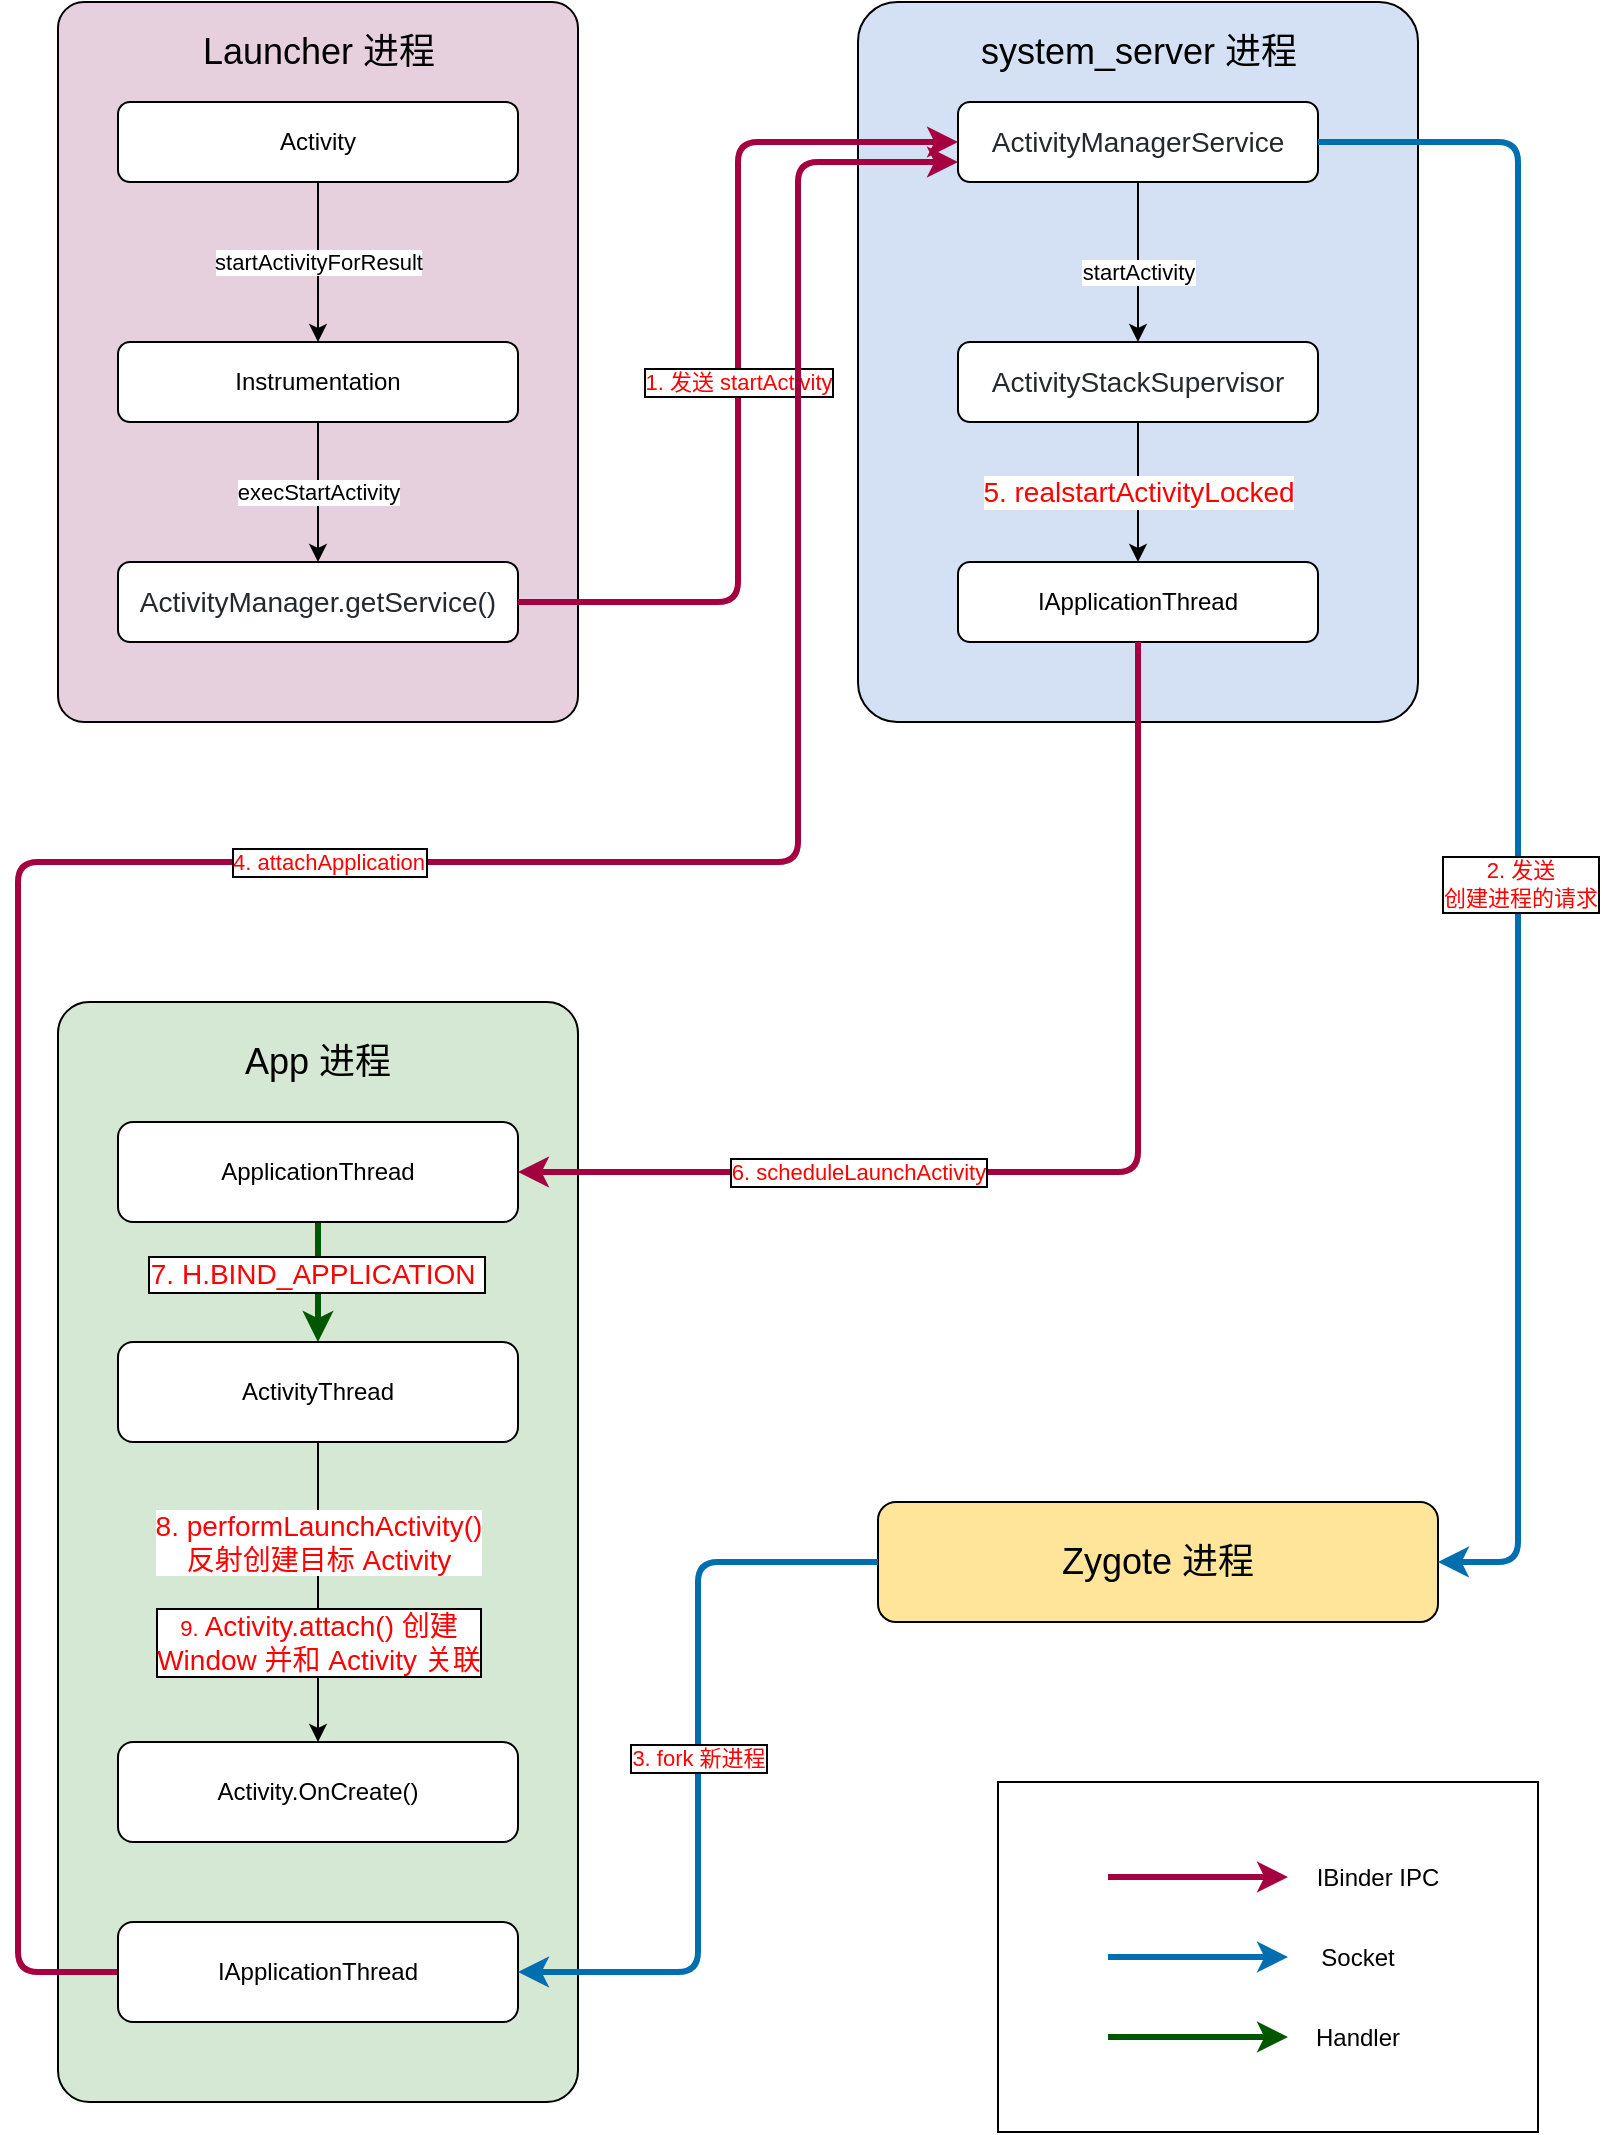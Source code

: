<mxfile version="14.4.3" type="github"><diagram id="WTPLXDa7ydIqSZCXGqnX" name="Page-1"><mxGraphModel dx="1159" dy="796" grid="1" gridSize="10" guides="1" tooltips="1" connect="1" arrows="1" fold="1" page="1" pageScale="1" pageWidth="827" pageHeight="1169" math="0" shadow="0"><root><mxCell id="0"/><mxCell id="1" parent="0"/><mxCell id="xnPB4vikbU-PJBRAjYCm-58" value="" style="rounded=0;whiteSpace=wrap;html=1;shadow=0;fillColor=#FFFFFF;" vertex="1" parent="1"><mxGeometry x="520" y="970" width="270" height="175" as="geometry"/></mxCell><mxCell id="xnPB4vikbU-PJBRAjYCm-2" value="" style="rounded=1;whiteSpace=wrap;html=1;fillColor=#E6D0DE;arcSize=5;" vertex="1" parent="1"><mxGeometry x="50" y="80" width="260" height="360" as="geometry"/></mxCell><mxCell id="xnPB4vikbU-PJBRAjYCm-7" value="startActivityForResult" style="edgeStyle=orthogonalEdgeStyle;rounded=0;orthogonalLoop=1;jettySize=auto;html=1;exitX=0.5;exitY=1;exitDx=0;exitDy=0;entryX=0.5;entryY=0;entryDx=0;entryDy=0;" edge="1" parent="1" source="xnPB4vikbU-PJBRAjYCm-3" target="xnPB4vikbU-PJBRAjYCm-6"><mxGeometry relative="1" as="geometry"/></mxCell><mxCell id="xnPB4vikbU-PJBRAjYCm-3" value="Activity" style="rounded=1;whiteSpace=wrap;html=1;" vertex="1" parent="1"><mxGeometry x="80" y="130" width="200" height="40" as="geometry"/></mxCell><mxCell id="xnPB4vikbU-PJBRAjYCm-5" value="&lt;font style=&quot;font-size: 18px&quot;&gt;Launcher 进程&lt;/font&gt;" style="text;html=1;strokeColor=none;fillColor=none;align=center;verticalAlign=middle;whiteSpace=wrap;rounded=0;" vertex="1" parent="1"><mxGeometry x="112.5" y="90" width="135" height="30" as="geometry"/></mxCell><mxCell id="xnPB4vikbU-PJBRAjYCm-10" value="execStartActivity" style="edgeStyle=orthogonalEdgeStyle;rounded=0;orthogonalLoop=1;jettySize=auto;html=1;" edge="1" parent="1" source="xnPB4vikbU-PJBRAjYCm-6" target="xnPB4vikbU-PJBRAjYCm-8"><mxGeometry relative="1" as="geometry"/></mxCell><mxCell id="xnPB4vikbU-PJBRAjYCm-6" value="&lt;span&gt;Instrumentation&lt;/span&gt;" style="rounded=1;whiteSpace=wrap;html=1;fillColor=#FFFFFF;" vertex="1" parent="1"><mxGeometry x="80" y="250" width="200" height="40" as="geometry"/></mxCell><mxCell id="xnPB4vikbU-PJBRAjYCm-8" value="&lt;span style=&quot;color: rgb(36 , 41 , 46) ; font-family: , , &amp;#34;segoe ui&amp;#34; , &amp;#34;helvetica&amp;#34; , &amp;#34;arial&amp;#34; , sans-serif , &amp;#34;apple color emoji&amp;#34; , &amp;#34;segoe ui emoji&amp;#34; ; font-size: 14px ; text-align: left ; background-color: rgb(255 , 255 , 255)&quot;&gt;ActivityManager.getService()&lt;/span&gt;" style="rounded=1;whiteSpace=wrap;html=1;fillColor=#FFFFFF;" vertex="1" parent="1"><mxGeometry x="80" y="360" width="200" height="40" as="geometry"/></mxCell><mxCell id="xnPB4vikbU-PJBRAjYCm-9" style="edgeStyle=orthogonalEdgeStyle;rounded=0;orthogonalLoop=1;jettySize=auto;html=1;exitX=0.5;exitY=1;exitDx=0;exitDy=0;" edge="1" parent="1" source="xnPB4vikbU-PJBRAjYCm-6" target="xnPB4vikbU-PJBRAjYCm-6"><mxGeometry relative="1" as="geometry"/></mxCell><mxCell id="xnPB4vikbU-PJBRAjYCm-11" value="" style="rounded=1;whiteSpace=wrap;html=1;fillColor=#D4E1F5;arcSize=7;shadow=0;" vertex="1" parent="1"><mxGeometry x="450" y="80" width="280" height="360" as="geometry"/></mxCell><mxCell id="xnPB4vikbU-PJBRAjYCm-15" value="&lt;font style=&quot;font-size: 18px&quot;&gt;system_server 进程&lt;/font&gt;" style="text;html=1;align=center;verticalAlign=middle;resizable=0;points=[];autosize=1;" vertex="1" parent="1"><mxGeometry x="505" y="95" width="170" height="20" as="geometry"/></mxCell><mxCell id="xnPB4vikbU-PJBRAjYCm-19" value="" style="edgeStyle=orthogonalEdgeStyle;rounded=0;orthogonalLoop=1;jettySize=auto;html=1;" edge="1" parent="1" source="xnPB4vikbU-PJBRAjYCm-16" target="xnPB4vikbU-PJBRAjYCm-17"><mxGeometry relative="1" as="geometry"/></mxCell><mxCell id="xnPB4vikbU-PJBRAjYCm-20" value="startActivity" style="edgeLabel;html=1;align=center;verticalAlign=middle;resizable=0;points=[];" vertex="1" connectable="0" parent="xnPB4vikbU-PJBRAjYCm-19"><mxGeometry x="0.111" relative="1" as="geometry"><mxPoint as="offset"/></mxGeometry></mxCell><mxCell id="xnPB4vikbU-PJBRAjYCm-16" value="&lt;p&gt;&lt;span style=&quot;color: rgb(36 , 41 , 46) ; font-family: , , &amp;#34;segoe ui&amp;#34; , &amp;#34;helvetica&amp;#34; , &amp;#34;arial&amp;#34; , sans-serif , &amp;#34;apple color emoji&amp;#34; , &amp;#34;segoe ui emoji&amp;#34; ; font-size: 14px ; text-align: left ; background-color: rgb(255 , 255 , 255)&quot;&gt;ActivityManagerService&lt;/span&gt;&lt;/p&gt;" style="rounded=1;whiteSpace=wrap;html=1;fillColor=#FFFFFF;" vertex="1" parent="1"><mxGeometry x="500" y="130" width="180" height="40" as="geometry"/></mxCell><mxCell id="xnPB4vikbU-PJBRAjYCm-21" value="&lt;span style=&quot;font-size: 14px&quot;&gt;&lt;font color=&quot;#ff0000&quot;&gt;5. realstartActivityLocked&lt;/font&gt;&lt;/span&gt;" style="edgeStyle=orthogonalEdgeStyle;rounded=0;orthogonalLoop=1;jettySize=auto;html=1;" edge="1" parent="1" source="xnPB4vikbU-PJBRAjYCm-17" target="xnPB4vikbU-PJBRAjYCm-18"><mxGeometry relative="1" as="geometry"/></mxCell><mxCell id="xnPB4vikbU-PJBRAjYCm-17" value="&lt;span style=&quot;color: rgb(36 , 41 , 46) ; font-family: , , &amp;#34;segoe ui&amp;#34; , &amp;#34;helvetica&amp;#34; , &amp;#34;arial&amp;#34; , sans-serif , &amp;#34;apple color emoji&amp;#34; , &amp;#34;segoe ui emoji&amp;#34; ; font-size: 14px ; text-align: left ; background-color: rgb(255 , 255 , 255)&quot;&gt;ActivityStackSupervisor&lt;/span&gt;" style="rounded=1;whiteSpace=wrap;html=1;fillColor=#FFFFFF;" vertex="1" parent="1"><mxGeometry x="500" y="250" width="180" height="40" as="geometry"/></mxCell><mxCell id="xnPB4vikbU-PJBRAjYCm-18" value="IApplicationThread" style="rounded=1;whiteSpace=wrap;html=1;fillColor=#FFFFFF;" vertex="1" parent="1"><mxGeometry x="500" y="360" width="180" height="40" as="geometry"/></mxCell><mxCell id="xnPB4vikbU-PJBRAjYCm-22" value="&lt;font style=&quot;font-size: 18px&quot;&gt;Zygote 进程&lt;/font&gt;" style="rounded=1;whiteSpace=wrap;html=1;fillColor=#FFE599;" vertex="1" parent="1"><mxGeometry x="460" y="830" width="280" height="60" as="geometry"/></mxCell><mxCell id="xnPB4vikbU-PJBRAjYCm-24" value="" style="rounded=1;whiteSpace=wrap;html=1;fillColor=#D5E8D4;arcSize=6;" vertex="1" parent="1"><mxGeometry x="50" y="580" width="260" height="550" as="geometry"/></mxCell><mxCell id="xnPB4vikbU-PJBRAjYCm-25" value="&lt;font style=&quot;font-size: 18px&quot;&gt;&lt;font style=&quot;font-size: 18px&quot;&gt;App 进&lt;/font&gt;程&lt;/font&gt;" style="text;html=1;strokeColor=none;fillColor=none;align=center;verticalAlign=middle;whiteSpace=wrap;rounded=0;" vertex="1" parent="1"><mxGeometry x="135" y="600" width="90" height="20" as="geometry"/></mxCell><mxCell id="xnPB4vikbU-PJBRAjYCm-26" style="edgeStyle=orthogonalEdgeStyle;orthogonalLoop=1;jettySize=auto;html=1;entryX=0;entryY=0.5;entryDx=0;entryDy=0;fillColor=#d80073;strokeColor=#A50040;strokeWidth=3;sketch=0;rounded=1;" edge="1" parent="1" source="xnPB4vikbU-PJBRAjYCm-8" target="xnPB4vikbU-PJBRAjYCm-16"><mxGeometry relative="1" as="geometry"><Array as="points"><mxPoint x="390" y="380"/><mxPoint x="390" y="150"/></Array></mxGeometry></mxCell><mxCell id="xnPB4vikbU-PJBRAjYCm-27" value="1. 发送 startActivity" style="edgeLabel;html=1;align=center;verticalAlign=middle;resizable=0;points=[];labelBorderColor=#000000;fontColor=#FF0000;" vertex="1" connectable="0" parent="xnPB4vikbU-PJBRAjYCm-26"><mxGeometry x="0.01" y="1" relative="1" as="geometry"><mxPoint x="1" y="7" as="offset"/></mxGeometry></mxCell><mxCell id="xnPB4vikbU-PJBRAjYCm-28" style="edgeStyle=orthogonalEdgeStyle;sketch=0;orthogonalLoop=1;jettySize=auto;html=1;exitX=1;exitY=0.5;exitDx=0;exitDy=0;entryX=1;entryY=0.5;entryDx=0;entryDy=0;strokeWidth=3;rounded=1;fillColor=#1ba1e2;strokeColor=#006EAF;" edge="1" parent="1" source="xnPB4vikbU-PJBRAjYCm-16" target="xnPB4vikbU-PJBRAjYCm-22"><mxGeometry relative="1" as="geometry"><Array as="points"><mxPoint x="780" y="150"/><mxPoint x="780" y="860"/></Array></mxGeometry></mxCell><mxCell id="xnPB4vikbU-PJBRAjYCm-29" value="2. 发送&lt;br&gt;创建进程的请求" style="edgeLabel;html=1;align=center;verticalAlign=middle;resizable=0;points=[];labelBorderColor=#000000;fontColor=#FF0000;" vertex="1" connectable="0" parent="xnPB4vikbU-PJBRAjYCm-28"><mxGeometry x="0.108" y="1" relative="1" as="geometry"><mxPoint as="offset"/></mxGeometry></mxCell><mxCell id="xnPB4vikbU-PJBRAjYCm-34" style="edgeStyle=orthogonalEdgeStyle;rounded=1;sketch=0;orthogonalLoop=1;jettySize=auto;html=1;entryX=0;entryY=0.75;entryDx=0;entryDy=0;strokeWidth=3;fillColor=#d80073;strokeColor=#A50040;" edge="1" parent="1" source="xnPB4vikbU-PJBRAjYCm-31" target="xnPB4vikbU-PJBRAjYCm-16"><mxGeometry relative="1" as="geometry"><Array as="points"><mxPoint x="30" y="1065"/><mxPoint x="30" y="510"/><mxPoint x="420" y="510"/><mxPoint x="420" y="160"/></Array></mxGeometry></mxCell><mxCell id="xnPB4vikbU-PJBRAjYCm-36" value="4. attachApplication" style="edgeLabel;html=1;align=center;verticalAlign=middle;resizable=0;points=[];labelBorderColor=#000000;fontColor=#FF0000;" vertex="1" connectable="0" parent="xnPB4vikbU-PJBRAjYCm-34"><mxGeometry x="-0.112" y="-1" relative="1" as="geometry"><mxPoint x="127" y="-1" as="offset"/></mxGeometry></mxCell><mxCell id="xnPB4vikbU-PJBRAjYCm-31" value="IApplicationThread" style="rounded=1;whiteSpace=wrap;html=1;shadow=0;fillColor=#FFFFFF;" vertex="1" parent="1"><mxGeometry x="80" y="1040" width="200" height="50" as="geometry"/></mxCell><mxCell id="xnPB4vikbU-PJBRAjYCm-32" style="edgeStyle=orthogonalEdgeStyle;rounded=1;sketch=0;orthogonalLoop=1;jettySize=auto;html=1;entryX=1;entryY=0.5;entryDx=0;entryDy=0;strokeWidth=3;fillColor=#1ba1e2;strokeColor=#006EAF;" edge="1" parent="1" source="xnPB4vikbU-PJBRAjYCm-22" target="xnPB4vikbU-PJBRAjYCm-31"><mxGeometry relative="1" as="geometry"/></mxCell><mxCell id="xnPB4vikbU-PJBRAjYCm-33" value="3. fork 新进程" style="edgeLabel;html=1;align=center;verticalAlign=middle;resizable=0;points=[];labelBorderColor=#000000;fontColor=#FF0000;" vertex="1" connectable="0" parent="xnPB4vikbU-PJBRAjYCm-32"><mxGeometry x="-0.025" relative="1" as="geometry"><mxPoint as="offset"/></mxGeometry></mxCell><mxCell id="xnPB4vikbU-PJBRAjYCm-44" value="" style="edgeStyle=orthogonalEdgeStyle;rounded=0;sketch=0;orthogonalLoop=1;jettySize=auto;html=1;strokeWidth=3;fillColor=#008a00;strokeColor=#005700;" edge="1" parent="1" source="xnPB4vikbU-PJBRAjYCm-38" target="xnPB4vikbU-PJBRAjYCm-41"><mxGeometry relative="1" as="geometry"/></mxCell><mxCell id="xnPB4vikbU-PJBRAjYCm-45" value="&lt;span style=&quot;font-size: 14px; text-align: left;&quot;&gt;7. H.BIND_APPLICATION&amp;nbsp;&lt;br&gt;&lt;/span&gt;" style="edgeLabel;html=1;align=center;verticalAlign=middle;resizable=0;points=[];labelBorderColor=#000000;fontColor=#FF0000;" vertex="1" connectable="0" parent="xnPB4vikbU-PJBRAjYCm-44"><mxGeometry x="-0.133" y="-1" relative="1" as="geometry"><mxPoint as="offset"/></mxGeometry></mxCell><mxCell id="xnPB4vikbU-PJBRAjYCm-38" value="ApplicationThread" style="rounded=1;whiteSpace=wrap;html=1;shadow=0;fillColor=#FFFFFF;" vertex="1" parent="1"><mxGeometry x="80" y="640" width="200" height="50" as="geometry"/></mxCell><mxCell id="xnPB4vikbU-PJBRAjYCm-39" style="edgeStyle=orthogonalEdgeStyle;rounded=1;sketch=0;orthogonalLoop=1;jettySize=auto;html=1;entryX=1;entryY=0.5;entryDx=0;entryDy=0;strokeWidth=3;fillColor=#d80073;strokeColor=#A50040;" edge="1" parent="1" source="xnPB4vikbU-PJBRAjYCm-18" target="xnPB4vikbU-PJBRAjYCm-38"><mxGeometry relative="1" as="geometry"><Array as="points"><mxPoint x="590" y="665"/></Array></mxGeometry></mxCell><mxCell id="xnPB4vikbU-PJBRAjYCm-40" value="6. scheduleLaunchActivity" style="edgeLabel;html=1;align=center;verticalAlign=middle;resizable=0;points=[];labelBorderColor=#000000;fontColor=#FF0000;" vertex="1" connectable="0" parent="xnPB4vikbU-PJBRAjYCm-39"><mxGeometry x="0.457" y="-3" relative="1" as="geometry"><mxPoint x="14" y="3" as="offset"/></mxGeometry></mxCell><mxCell id="xnPB4vikbU-PJBRAjYCm-47" value="&lt;span style=&quot;font-size: 14px ; text-align: left&quot;&gt;&lt;font color=&quot;#ff0000&quot;&gt;8. performLaunchActivity() &lt;br&gt;反射创建目标 Activity&lt;/font&gt;&lt;br&gt;&lt;/span&gt;" style="edgeStyle=orthogonalEdgeStyle;rounded=0;sketch=0;orthogonalLoop=1;jettySize=auto;html=1;strokeWidth=1;" edge="1" parent="1" source="xnPB4vikbU-PJBRAjYCm-41" target="xnPB4vikbU-PJBRAjYCm-46"><mxGeometry x="-0.333" relative="1" as="geometry"><mxPoint as="offset"/></mxGeometry></mxCell><mxCell id="xnPB4vikbU-PJBRAjYCm-48" value="9.&amp;nbsp;&lt;span style=&quot;font-size: 14px; text-align: left;&quot;&gt;Activity.attach() 创建&lt;br&gt;Window 并和 Activity 关联&lt;br&gt;&lt;/span&gt;" style="edgeLabel;html=1;align=center;verticalAlign=middle;resizable=0;points=[];labelBorderColor=#000000;fontColor=#FF0000;" vertex="1" connectable="0" parent="xnPB4vikbU-PJBRAjYCm-47"><mxGeometry x="0.547" y="1" relative="1" as="geometry"><mxPoint x="-1" y="-16" as="offset"/></mxGeometry></mxCell><mxCell id="xnPB4vikbU-PJBRAjYCm-41" value="ActivityThread" style="rounded=1;whiteSpace=wrap;html=1;shadow=0;fillColor=#FFFFFF;" vertex="1" parent="1"><mxGeometry x="80" y="750" width="200" height="50" as="geometry"/></mxCell><mxCell id="xnPB4vikbU-PJBRAjYCm-46" value="Activity.OnCreate()" style="rounded=1;whiteSpace=wrap;html=1;shadow=0;fillColor=#FFFFFF;" vertex="1" parent="1"><mxGeometry x="80" y="950" width="200" height="50" as="geometry"/></mxCell><mxCell id="xnPB4vikbU-PJBRAjYCm-52" value="" style="endArrow=classic;html=1;strokeWidth=3;fillColor=#d80073;strokeColor=#A50040;" edge="1" parent="1"><mxGeometry width="50" height="50" relative="1" as="geometry"><mxPoint x="575" y="1017.5" as="sourcePoint"/><mxPoint x="665" y="1017.5" as="targetPoint"/></mxGeometry></mxCell><mxCell id="xnPB4vikbU-PJBRAjYCm-53" value="" style="endArrow=classic;html=1;strokeWidth=3;fillColor=#1ba1e2;strokeColor=#006EAF;" edge="1" parent="1"><mxGeometry width="50" height="50" relative="1" as="geometry"><mxPoint x="575" y="1057.5" as="sourcePoint"/><mxPoint x="665" y="1057.5" as="targetPoint"/></mxGeometry></mxCell><mxCell id="xnPB4vikbU-PJBRAjYCm-54" value="" style="endArrow=classic;html=1;strokeWidth=3;fillColor=#008a00;strokeColor=#005700;" edge="1" parent="1"><mxGeometry width="50" height="50" relative="1" as="geometry"><mxPoint x="575" y="1097.5" as="sourcePoint"/><mxPoint x="665" y="1097.5" as="targetPoint"/></mxGeometry></mxCell><mxCell id="xnPB4vikbU-PJBRAjYCm-55" value="IBinder IPC" style="text;html=1;strokeColor=none;fillColor=none;align=center;verticalAlign=middle;whiteSpace=wrap;rounded=0;shadow=0;" vertex="1" parent="1"><mxGeometry x="675" y="1007.5" width="70" height="20" as="geometry"/></mxCell><mxCell id="xnPB4vikbU-PJBRAjYCm-56" value="Socket" style="text;html=1;strokeColor=none;fillColor=none;align=center;verticalAlign=middle;whiteSpace=wrap;rounded=0;shadow=0;" vertex="1" parent="1"><mxGeometry x="670" y="1047.5" width="60" height="20" as="geometry"/></mxCell><mxCell id="xnPB4vikbU-PJBRAjYCm-57" value="Handler" style="text;html=1;strokeColor=none;fillColor=none;align=center;verticalAlign=middle;whiteSpace=wrap;rounded=0;shadow=0;" vertex="1" parent="1"><mxGeometry x="680" y="1087.5" width="40" height="20" as="geometry"/></mxCell></root></mxGraphModel></diagram></mxfile>